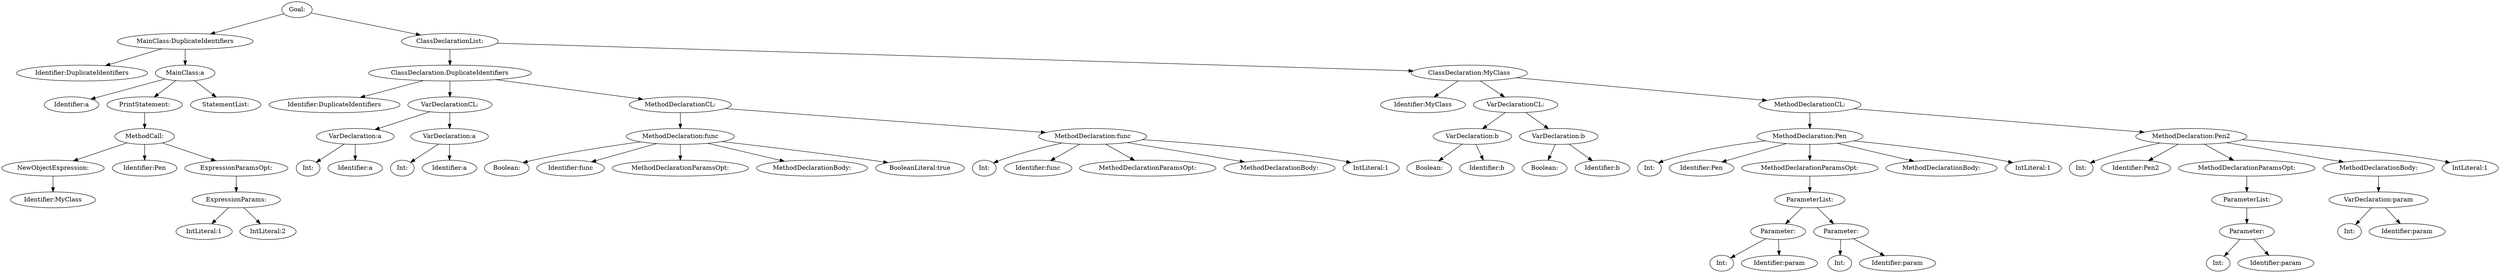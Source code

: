 digraph {
n0 [label="Goal:"];
n1 [label="MainClass:DuplicateIdentifiers"];
n2 [label="Identifier:DuplicateIdentifiers"];
n1 -> n2
n3 [label="MainClass:a"];
n4 [label="Identifier:a"];
n3 -> n4
n5 [label="PrintStatement:"];
n6 [label="MethodCall:"];
n7 [label="NewObjectExpression:"];
n8 [label="Identifier:MyClass"];
n7 -> n8
n6 -> n7
n9 [label="Identifier:Pen"];
n6 -> n9
n10 [label="ExpressionParamsOpt:"];
n11 [label="ExpressionParams:"];
n12 [label="IntLiteral:1"];
n11 -> n12
n13 [label="IntLiteral:2"];
n11 -> n13
n10 -> n11
n6 -> n10
n5 -> n6
n3 -> n5
n14 [label="StatementList:"];
n3 -> n14
n1 -> n3
n0 -> n1
n15 [label="ClassDeclarationList:"];
n16 [label="ClassDeclaration:DuplicateIdentifiers"];
n17 [label="Identifier:DuplicateIdentifiers"];
n16 -> n17
n18 [label="VarDeclarationCL:"];
n19 [label="VarDeclaration:a"];
n20 [label="Int:"];
n19 -> n20
n21 [label="Identifier:a"];
n19 -> n21
n18 -> n19
n22 [label="VarDeclaration:a"];
n23 [label="Int:"];
n22 -> n23
n24 [label="Identifier:a"];
n22 -> n24
n18 -> n22
n16 -> n18
n25 [label="MethodDeclarationCL:"];
n26 [label="MethodDeclaration:func"];
n27 [label="Boolean:"];
n26 -> n27
n28 [label="Identifier:func"];
n26 -> n28
n29 [label="MethodDeclarationParamsOpt:"];
n26 -> n29
n30 [label="MethodDeclarationBody:"];
n26 -> n30
n31 [label="BooleanLiteral:true"];
n26 -> n31
n25 -> n26
n32 [label="MethodDeclaration:func"];
n33 [label="Int:"];
n32 -> n33
n34 [label="Identifier:func"];
n32 -> n34
n35 [label="MethodDeclarationParamsOpt:"];
n32 -> n35
n36 [label="MethodDeclarationBody:"];
n32 -> n36
n37 [label="IntLiteral:1"];
n32 -> n37
n25 -> n32
n16 -> n25
n15 -> n16
n38 [label="ClassDeclaration:MyClass"];
n39 [label="Identifier:MyClass"];
n38 -> n39
n40 [label="VarDeclarationCL:"];
n41 [label="VarDeclaration:b"];
n42 [label="Boolean:"];
n41 -> n42
n43 [label="Identifier:b"];
n41 -> n43
n40 -> n41
n44 [label="VarDeclaration:b"];
n45 [label="Boolean:"];
n44 -> n45
n46 [label="Identifier:b"];
n44 -> n46
n40 -> n44
n38 -> n40
n47 [label="MethodDeclarationCL:"];
n48 [label="MethodDeclaration:Pen"];
n49 [label="Int:"];
n48 -> n49
n50 [label="Identifier:Pen"];
n48 -> n50
n51 [label="MethodDeclarationParamsOpt:"];
n52 [label="ParameterList:"];
n53 [label="Parameter:"];
n54 [label="Int:"];
n53 -> n54
n55 [label="Identifier:param"];
n53 -> n55
n52 -> n53
n56 [label="Parameter:"];
n57 [label="Int:"];
n56 -> n57
n58 [label="Identifier:param"];
n56 -> n58
n52 -> n56
n51 -> n52
n48 -> n51
n59 [label="MethodDeclarationBody:"];
n48 -> n59
n60 [label="IntLiteral:1"];
n48 -> n60
n47 -> n48
n61 [label="MethodDeclaration:Pen2"];
n62 [label="Int:"];
n61 -> n62
n63 [label="Identifier:Pen2"];
n61 -> n63
n64 [label="MethodDeclarationParamsOpt:"];
n65 [label="ParameterList:"];
n66 [label="Parameter:"];
n67 [label="Int:"];
n66 -> n67
n68 [label="Identifier:param"];
n66 -> n68
n65 -> n66
n64 -> n65
n61 -> n64
n69 [label="MethodDeclarationBody:"];
n70 [label="VarDeclaration:param"];
n71 [label="Int:"];
n70 -> n71
n72 [label="Identifier:param"];
n70 -> n72
n69 -> n70
n61 -> n69
n73 [label="IntLiteral:1"];
n61 -> n73
n47 -> n61
n38 -> n47
n15 -> n38
n0 -> n15
}
